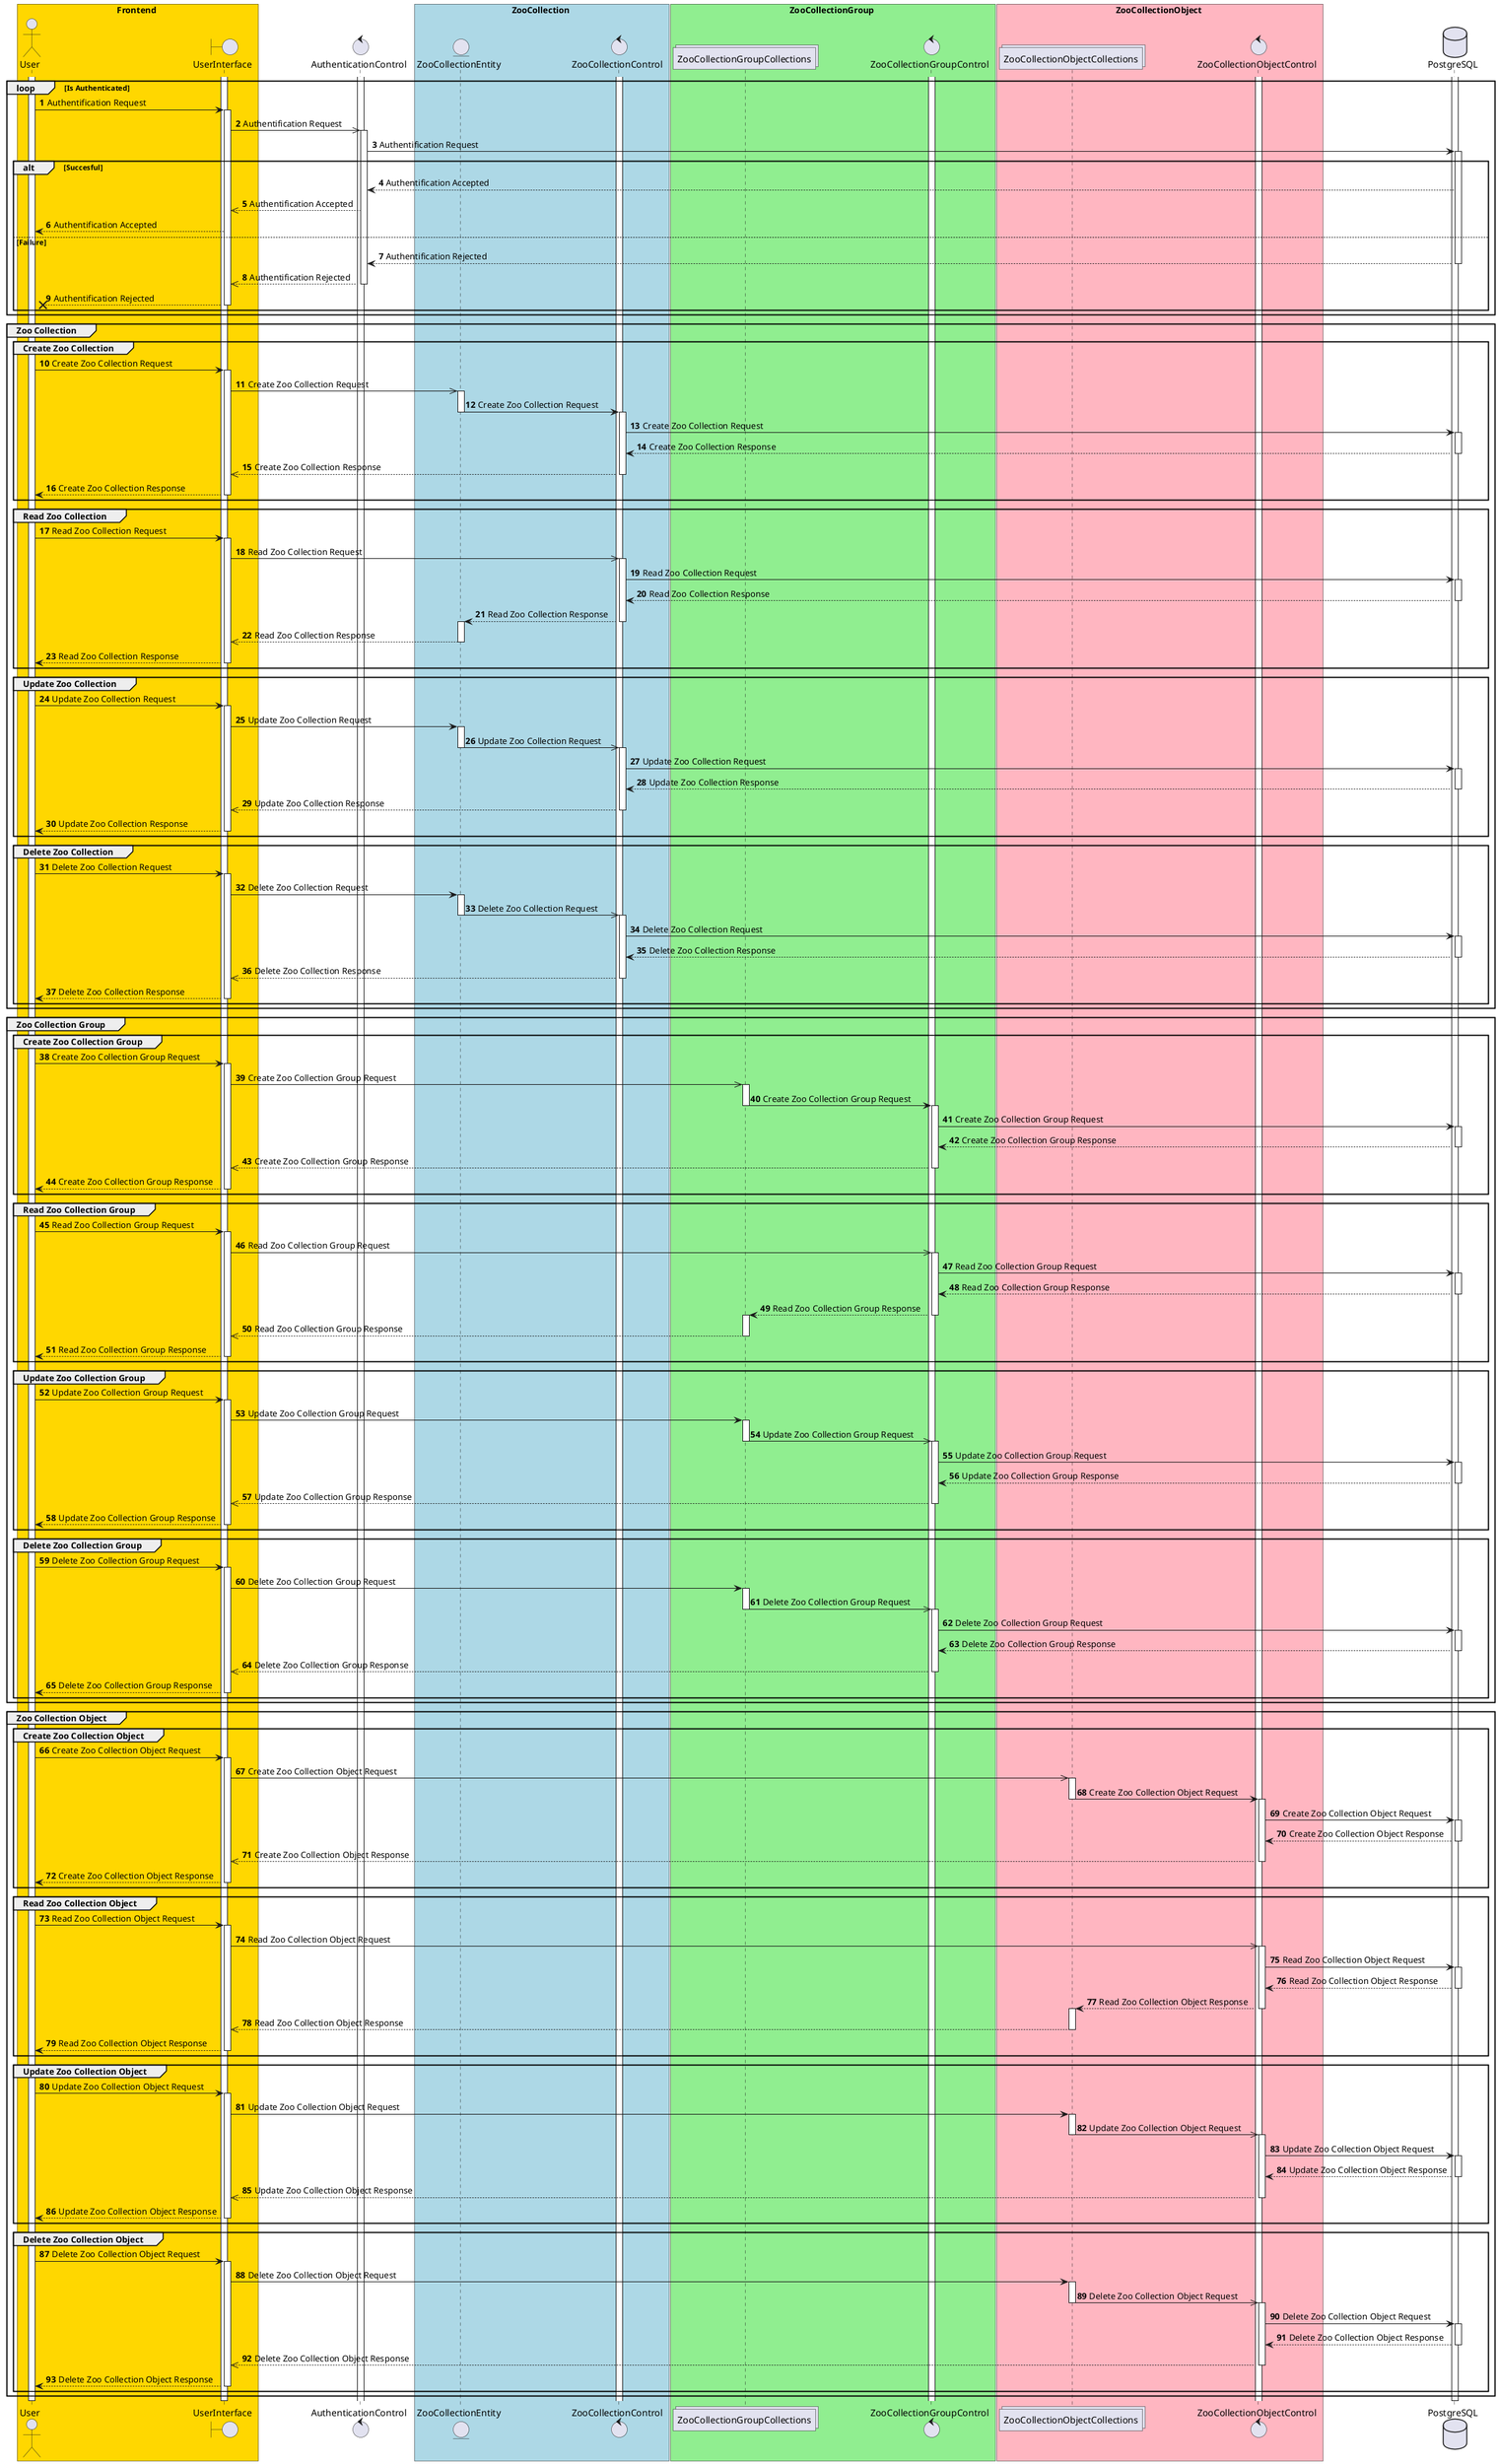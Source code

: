 @startuml
autonumber


box Frontend #Gold
    actor User as user
    activate user

    boundary UserInterface as ui
    activate ui
end box

control AuthenticationControl as authcontrol


box ZooCollection #LightBlue
    entity ZooCollectionEntity as zcentity
    control ZooCollectionControl as zccontrol
end box


box ZooCollectionGroup #LightGreen
    collections ZooCollectionGroupCollections as zcgcollections
    control ZooCollectionGroupControl as zcgcontrol
end box

box ZooCollectionObject #LightPink
    collections ZooCollectionObjectCollections as zcocollections
    control ZooCollectionObjectControl as zcocontrol
end box


database PostgreSQL as postgre
activate postgre

activate authcontrol
activate zccontrol
activate zcgcontrol
activate zcocontrol


loop Is Authenticated
    user -> ui : Authentification Request
    activate ui
    ui ->> authcontrol ++ : Authentification Request
    authcontrol -> postgre ++ : Authentification Request

    alt Succesful
        postgre --> authcontrol : Authentification Accepted
        authcontrol -->> ui : Authentification Accepted
        ui --> user : Authentification Accepted
    else Failure
        postgre --> authcontrol -- : Authentification Rejected
        authcontrol -->> ui -- : Authentification Rejected
        ui -->x user : Authentification Rejected
        deactivate ui
    end
end

autoactivate on
    
group Zoo Collection
    group Create Zoo Collection
        user -> ui : Create Zoo Collection Request
        ui ->> zcentity ++ : Create Zoo Collection Request
        zcentity -> zccontrol --++ : Create Zoo Collection Request
        zccontrol -> postgre : Create Zoo Collection Request
        zccontrol <-- postgre : Create Zoo Collection Response
        ui <<-- zccontrol : Create Zoo Collection Response
        user <-- ui : Create Zoo Collection Response
	end

    group Read Zoo Collection
        user -> ui : Read Zoo Collection Request
        ui ->> zccontrol : Read Zoo Collection Request
        zccontrol -> postgre : Read Zoo Collection Request
        zccontrol <-- postgre : Read Zoo Collection Response
        zcentity <-- zccontrol --++ : Read Zoo Collection Response
        ui <<-- zcentity : Read Zoo Collection Response
        user <-- ui : Read Zoo Collection Response
    end

    group Update Zoo Collection
        user -> ui : Update Zoo Collection Request
        ui -> zcentity : Update Zoo Collection Request
        zcentity ->> zccontrol --++ : Update Zoo Collection Request
        zccontrol -> postgre : Update Zoo Collection Request
        zccontrol <-- postgre : Update Zoo Collection Response
        ui <<-- zccontrol : Update Zoo Collection Response
        user <-- ui : Update Zoo Collection Response
    end

    group Delete Zoo Collection
        user -> ui : Delete Zoo Collection Request
        ui -> zcentity : Delete Zoo Collection Request
        zcentity ->> zccontrol --++ : Delete Zoo Collection Request
        zccontrol -> postgre : Delete Zoo Collection Request
        zccontrol <-- postgre : Delete Zoo Collection Response
        ui <<-- zccontrol : Delete Zoo Collection Response
        user <-- ui : Delete Zoo Collection Response
    end
end


group Zoo Collection Group
    group Create Zoo Collection Group
        user -> ui : Create Zoo Collection Group Request
        ui ->> zcgcollections ++ : Create Zoo Collection Group Request
        zcgcollections -> zcgcontrol --++ : Create Zoo Collection Group Request
        zcgcontrol -> postgre : Create Zoo Collection Group Request
        zcgcontrol <-- postgre : Create Zoo Collection Group Response
        ui <<-- zcgcontrol : Create Zoo Collection Group Response
        user <-- ui : Create Zoo Collection Group Response
	end

    group Read Zoo Collection Group
        user -> ui : Read Zoo Collection Group Request
        ui ->> zcgcontrol : Read Zoo Collection Group Request
        zcgcontrol -> postgre : Read Zoo Collection Group Request
        zcgcontrol <-- postgre : Read Zoo Collection Group Response
        zcgcollections <-- zcgcontrol --++ : Read Zoo Collection Group Response
        ui <<-- zcgcollections : Read Zoo Collection Group Response
        user <-- ui : Read Zoo Collection Group Response
    end

    group Update Zoo Collection Group
        user -> ui : Update Zoo Collection Group Request
        ui -> zcgcollections : Update Zoo Collection Group Request
        zcgcollections ->> zcgcontrol --++ : Update Zoo Collection Group Request
        zcgcontrol -> postgre : Update Zoo Collection Group Request
        zcgcontrol <-- postgre : Update Zoo Collection Group Response
        ui <<-- zcgcontrol : Update Zoo Collection Group Response
        user <-- ui : Update Zoo Collection Group Response
    end

    group Delete Zoo Collection Group
        user -> ui : Delete Zoo Collection Group Request
        ui -> zcgcollections : Delete Zoo Collection Group Request
        zcgcollections ->> zcgcontrol --++ : Delete Zoo Collection Group Request
        zcgcontrol -> postgre : Delete Zoo Collection Group Request
        zcgcontrol <-- postgre : Delete Zoo Collection Group Response
        ui <<-- zcgcontrol : Delete Zoo Collection Group Response
        user <-- ui : Delete Zoo Collection Group Response
    end
end


group Zoo Collection Object
    group Create Zoo Collection Object
        user -> ui : Create Zoo Collection Object Request
        ui ->> zcocollections ++ : Create Zoo Collection Object Request
        zcocollections -> zcocontrol --++ : Create Zoo Collection Object Request
        zcocontrol -> postgre : Create Zoo Collection Object Request
        zcocontrol <-- postgre : Create Zoo Collection Object Response
        ui <<-- zcocontrol : Create Zoo Collection Object Response
        user <-- ui : Create Zoo Collection Object Response
	end

    group Read Zoo Collection Object
        user -> ui : Read Zoo Collection Object Request
        ui ->> zcocontrol : Read Zoo Collection Object Request
        zcocontrol -> postgre : Read Zoo Collection Object Request
        zcocontrol <-- postgre : Read Zoo Collection Object Response
        zcocollections <-- zcocontrol --++ : Read Zoo Collection Object Response
        ui <<-- zcocollections : Read Zoo Collection Object Response
        user <-- ui : Read Zoo Collection Object Response
    end

    group Update Zoo Collection Object
        user -> ui : Update Zoo Collection Object Request
        ui -> zcocollections : Update Zoo Collection Object Request
        zcocollections ->> zcocontrol --++ : Update Zoo Collection Object Request
        zcocontrol -> postgre : Update Zoo Collection Object Request
        zcocontrol <-- postgre : Update Zoo Collection Object Response
        ui <<-- zcocontrol : Update Zoo Collection Object Response
        user <-- ui : Update Zoo Collection Object Response
    end

    group Delete Zoo Collection Object
        user -> ui : Delete Zoo Collection Object Request
        ui -> zcocollections : Delete Zoo Collection Object Request
        zcocollections ->> zcocontrol --++ : Delete Zoo Collection Object Request
        zcocontrol -> postgre : Delete Zoo Collection Object Request
        zcocontrol <-- postgre : Delete Zoo Collection Object Response
        ui <<-- zcocontrol : Delete Zoo Collection Object Response
        user <-- ui : Delete Zoo Collection Object Response
    end
end
    

deactivate ui
deactivate user
deactivate postgre
@enduml

